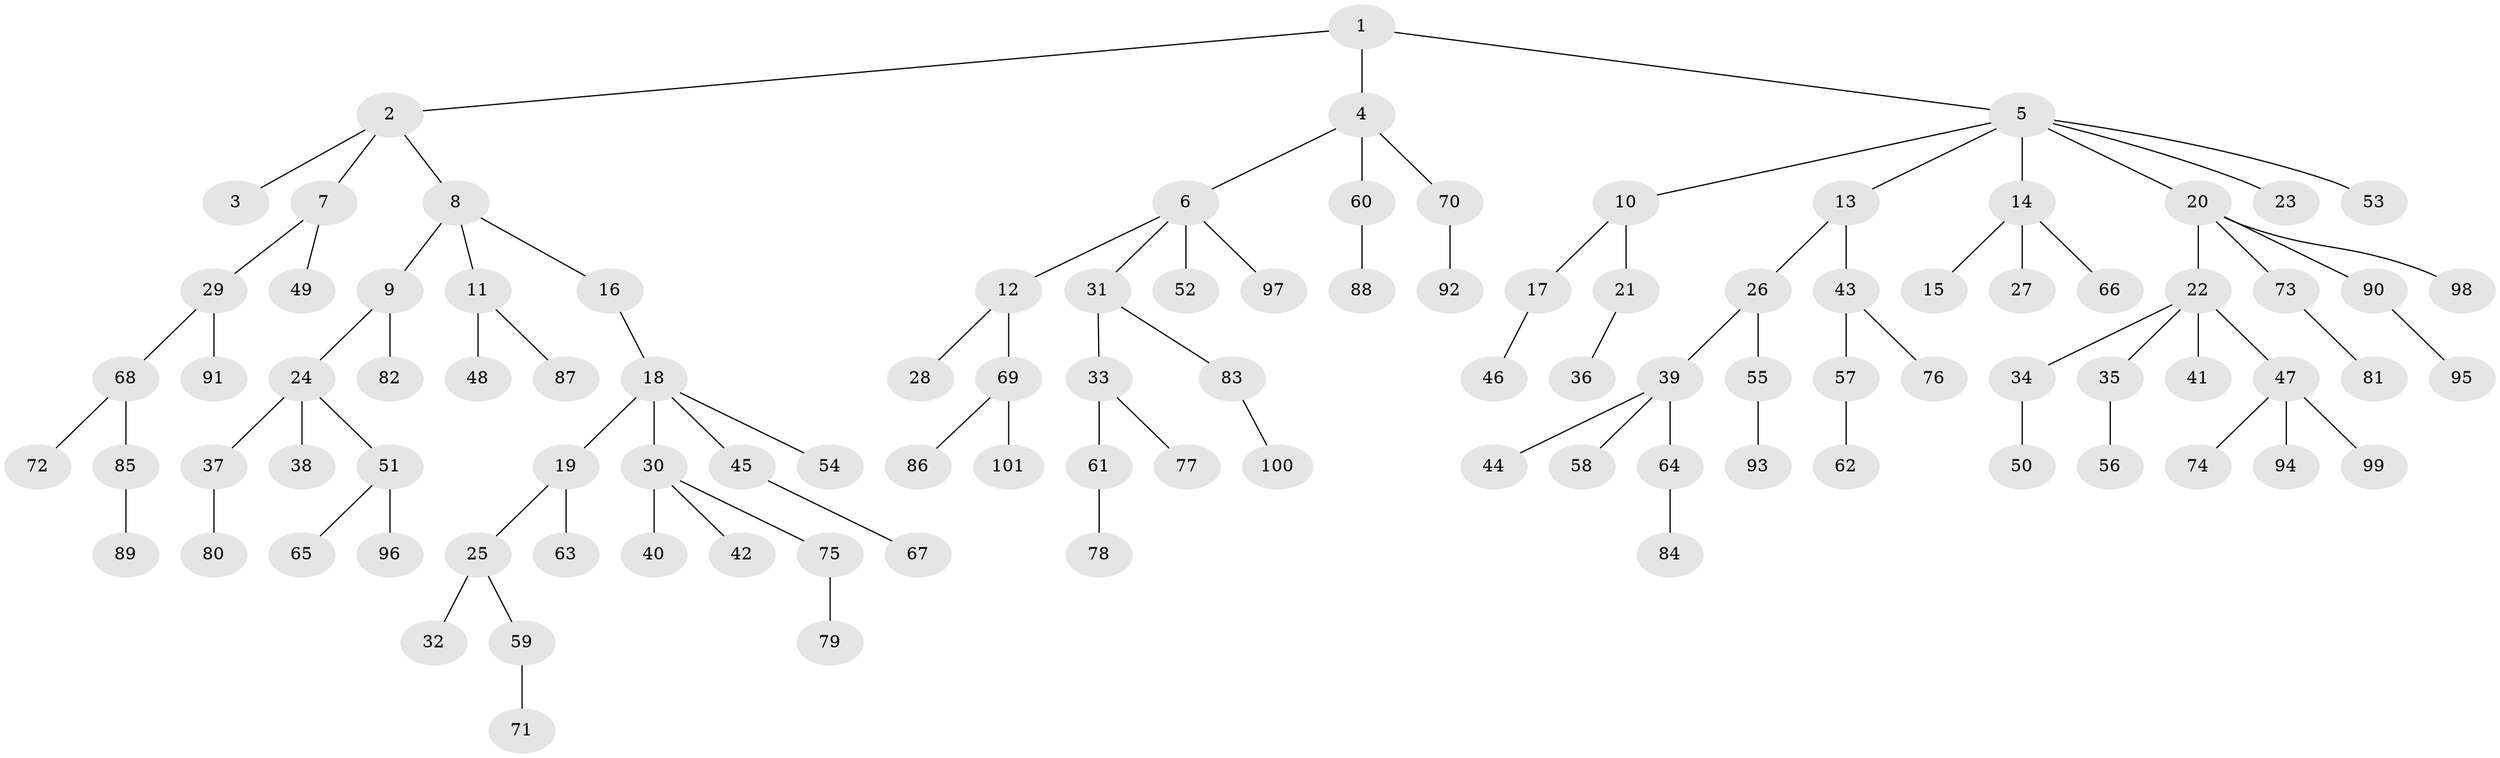 // Generated by graph-tools (version 1.1) at 2025/15/03/09/25 04:15:31]
// undirected, 101 vertices, 100 edges
graph export_dot {
graph [start="1"]
  node [color=gray90,style=filled];
  1;
  2;
  3;
  4;
  5;
  6;
  7;
  8;
  9;
  10;
  11;
  12;
  13;
  14;
  15;
  16;
  17;
  18;
  19;
  20;
  21;
  22;
  23;
  24;
  25;
  26;
  27;
  28;
  29;
  30;
  31;
  32;
  33;
  34;
  35;
  36;
  37;
  38;
  39;
  40;
  41;
  42;
  43;
  44;
  45;
  46;
  47;
  48;
  49;
  50;
  51;
  52;
  53;
  54;
  55;
  56;
  57;
  58;
  59;
  60;
  61;
  62;
  63;
  64;
  65;
  66;
  67;
  68;
  69;
  70;
  71;
  72;
  73;
  74;
  75;
  76;
  77;
  78;
  79;
  80;
  81;
  82;
  83;
  84;
  85;
  86;
  87;
  88;
  89;
  90;
  91;
  92;
  93;
  94;
  95;
  96;
  97;
  98;
  99;
  100;
  101;
  1 -- 2;
  1 -- 4;
  1 -- 5;
  2 -- 3;
  2 -- 7;
  2 -- 8;
  4 -- 6;
  4 -- 60;
  4 -- 70;
  5 -- 10;
  5 -- 13;
  5 -- 14;
  5 -- 20;
  5 -- 23;
  5 -- 53;
  6 -- 12;
  6 -- 31;
  6 -- 52;
  6 -- 97;
  7 -- 29;
  7 -- 49;
  8 -- 9;
  8 -- 11;
  8 -- 16;
  9 -- 24;
  9 -- 82;
  10 -- 17;
  10 -- 21;
  11 -- 48;
  11 -- 87;
  12 -- 28;
  12 -- 69;
  13 -- 26;
  13 -- 43;
  14 -- 15;
  14 -- 27;
  14 -- 66;
  16 -- 18;
  17 -- 46;
  18 -- 19;
  18 -- 30;
  18 -- 45;
  18 -- 54;
  19 -- 25;
  19 -- 63;
  20 -- 22;
  20 -- 73;
  20 -- 90;
  20 -- 98;
  21 -- 36;
  22 -- 34;
  22 -- 35;
  22 -- 41;
  22 -- 47;
  24 -- 37;
  24 -- 38;
  24 -- 51;
  25 -- 32;
  25 -- 59;
  26 -- 39;
  26 -- 55;
  29 -- 68;
  29 -- 91;
  30 -- 40;
  30 -- 42;
  30 -- 75;
  31 -- 33;
  31 -- 83;
  33 -- 61;
  33 -- 77;
  34 -- 50;
  35 -- 56;
  37 -- 80;
  39 -- 44;
  39 -- 58;
  39 -- 64;
  43 -- 57;
  43 -- 76;
  45 -- 67;
  47 -- 74;
  47 -- 94;
  47 -- 99;
  51 -- 65;
  51 -- 96;
  55 -- 93;
  57 -- 62;
  59 -- 71;
  60 -- 88;
  61 -- 78;
  64 -- 84;
  68 -- 72;
  68 -- 85;
  69 -- 86;
  69 -- 101;
  70 -- 92;
  73 -- 81;
  75 -- 79;
  83 -- 100;
  85 -- 89;
  90 -- 95;
}
